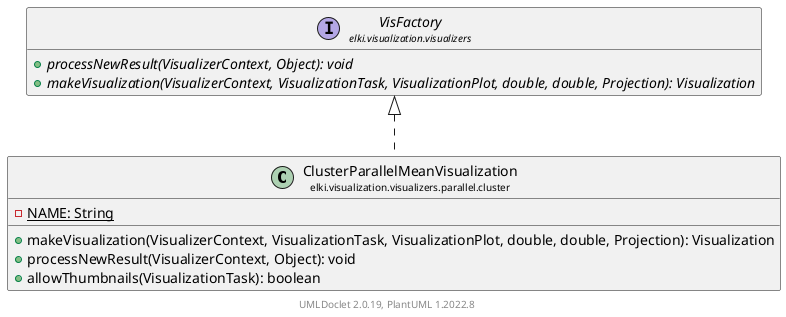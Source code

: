 @startuml
    remove .*\.(Instance|Par|Parameterizer|Factory)$
    set namespaceSeparator none
    hide empty fields
    hide empty methods

    class "<size:14>ClusterParallelMeanVisualization\n<size:10>elki.visualization.visualizers.parallel.cluster" as elki.visualization.visualizers.parallel.cluster.ClusterParallelMeanVisualization [[ClusterParallelMeanVisualization.html]] {
        {static} -NAME: String
        +makeVisualization(VisualizerContext, VisualizationTask, VisualizationPlot, double, double, Projection): Visualization
        +processNewResult(VisualizerContext, Object): void
        +allowThumbnails(VisualizationTask): boolean
    }

    interface "<size:14>VisFactory\n<size:10>elki.visualization.visualizers" as elki.visualization.visualizers.VisFactory [[../../VisFactory.html]] {
        {abstract} +processNewResult(VisualizerContext, Object): void
        {abstract} +makeVisualization(VisualizerContext, VisualizationTask, VisualizationPlot, double, double, Projection): Visualization
    }
    class "<size:14>ClusterParallelMeanVisualization.Instance\n<size:10>elki.visualization.visualizers.parallel.cluster" as elki.visualization.visualizers.parallel.cluster.ClusterParallelMeanVisualization.Instance [[ClusterParallelMeanVisualization.Instance.html]]

    elki.visualization.visualizers.VisFactory <|.. elki.visualization.visualizers.parallel.cluster.ClusterParallelMeanVisualization
    elki.visualization.visualizers.parallel.cluster.ClusterParallelMeanVisualization +-- elki.visualization.visualizers.parallel.cluster.ClusterParallelMeanVisualization.Instance

    center footer UMLDoclet 2.0.19, PlantUML 1.2022.8
@enduml
